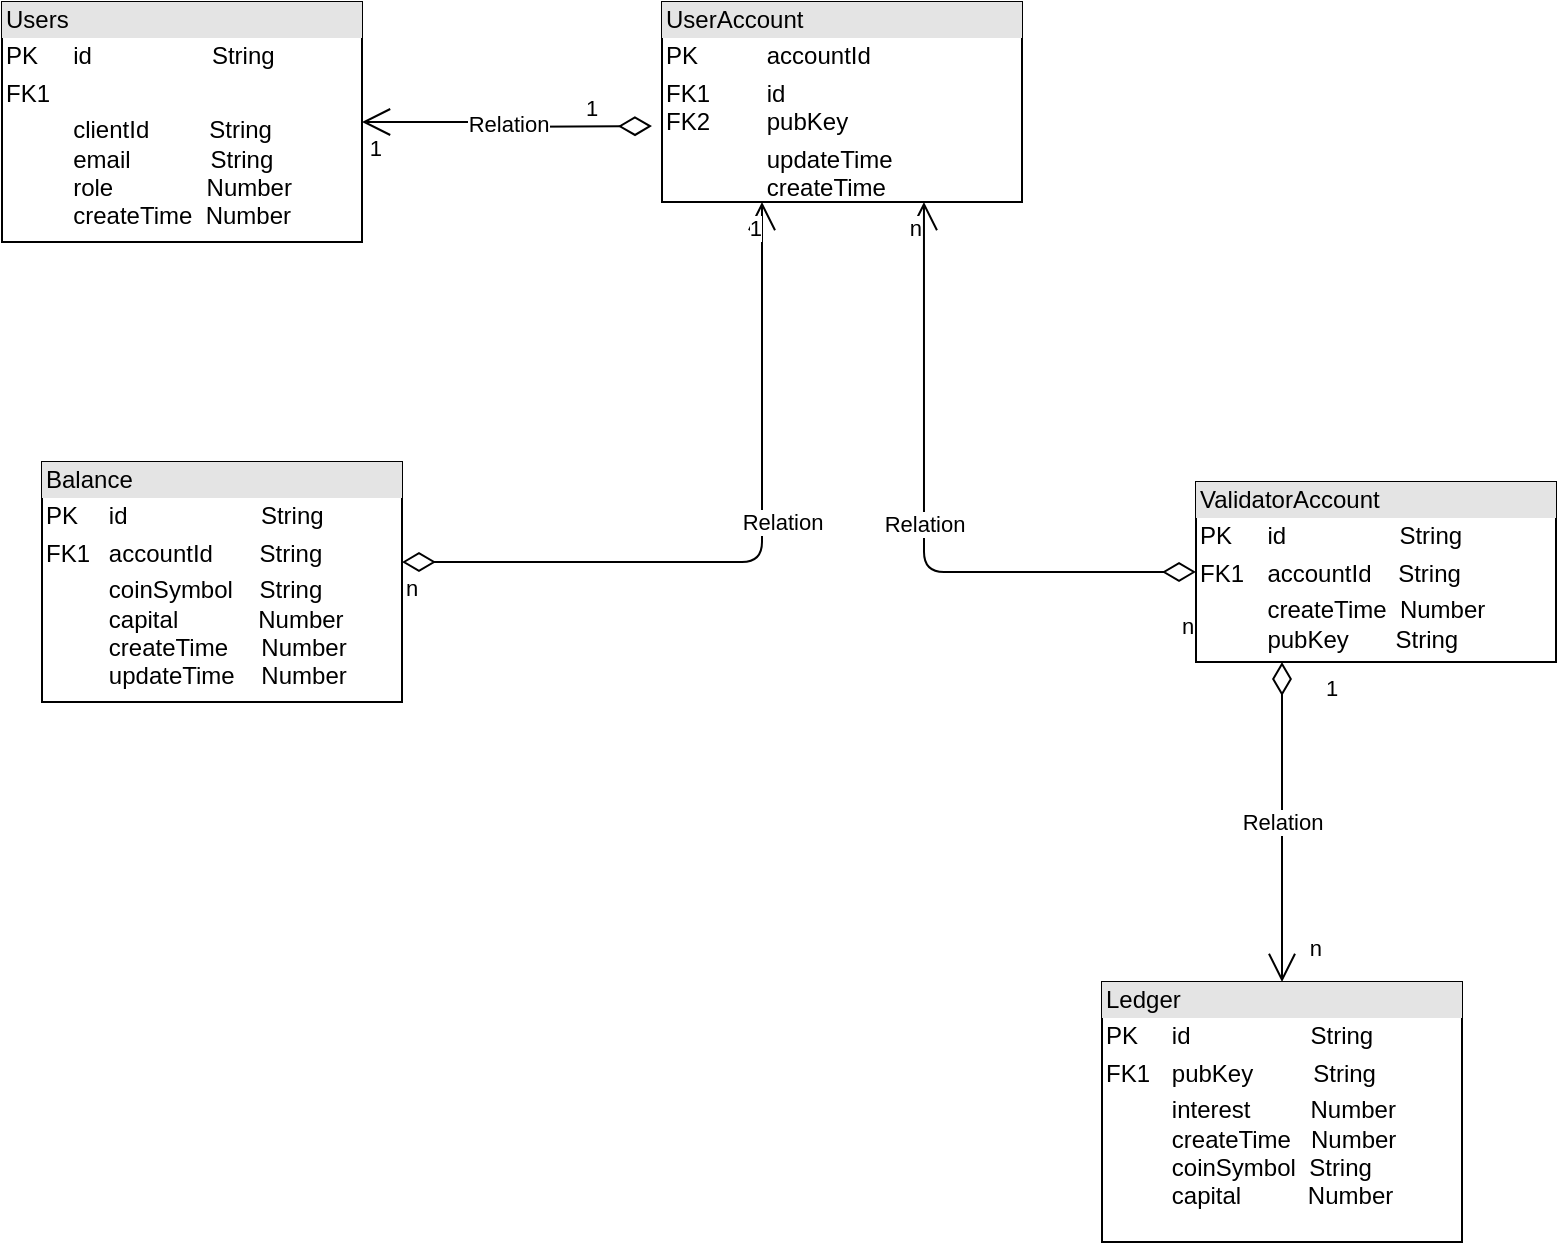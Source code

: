 <mxfile version="13.10.5" type="github">
  <diagram id="4KBtijwvLpDPA0yrNVM6" name="Page-1">
    <mxGraphModel dx="817" dy="646" grid="1" gridSize="10" guides="1" tooltips="1" connect="1" arrows="1" fold="1" page="1" pageScale="1" pageWidth="827" pageHeight="1169" math="0" shadow="0">
      <root>
        <mxCell id="0" />
        <mxCell id="1" parent="0" />
        <mxCell id="2dCae-smeq8dhZM-stZv-2" value="&lt;div style=&quot;box-sizing: border-box ; width: 100% ; background: #e4e4e4 ; padding: 2px&quot;&gt;Users&lt;/div&gt;&lt;table style=&quot;width: 100% ; font-size: 1em&quot; cellpadding=&quot;2&quot; cellspacing=&quot;0&quot;&gt;&lt;tbody&gt;&lt;tr&gt;&lt;td&gt;PK&lt;/td&gt;&lt;td&gt;id&amp;nbsp; &amp;nbsp; &amp;nbsp; &amp;nbsp; &amp;nbsp; &amp;nbsp; &amp;nbsp; &amp;nbsp; &amp;nbsp; String&lt;/td&gt;&lt;/tr&gt;&lt;tr&gt;&lt;td&gt;FK1&lt;/td&gt;&lt;td&gt;&lt;br&gt;&lt;/td&gt;&lt;/tr&gt;&lt;tr&gt;&lt;td&gt;&lt;/td&gt;&lt;td&gt;clientId&amp;nbsp; &amp;nbsp; &amp;nbsp; &amp;nbsp; &amp;nbsp;String&lt;br&gt;email&amp;nbsp; &amp;nbsp; &amp;nbsp; &amp;nbsp; &amp;nbsp; &amp;nbsp; String&lt;br&gt;role&amp;nbsp; &amp;nbsp; &amp;nbsp; &amp;nbsp; &amp;nbsp; &amp;nbsp; &amp;nbsp; Number&lt;br&gt;createTime&amp;nbsp; Number&lt;br&gt;&lt;br&gt;&lt;br&gt;&lt;/td&gt;&lt;/tr&gt;&lt;/tbody&gt;&lt;/table&gt;" style="verticalAlign=top;align=left;overflow=fill;html=1;" parent="1" vertex="1">
          <mxGeometry x="50" y="60" width="180" height="120" as="geometry" />
        </mxCell>
        <mxCell id="2dCae-smeq8dhZM-stZv-5" value="&lt;div style=&quot;box-sizing: border-box ; width: 100% ; background: #e4e4e4 ; padding: 2px&quot;&gt;Balance&lt;/div&gt;&lt;table style=&quot;width: 100% ; font-size: 1em&quot; cellpadding=&quot;2&quot; cellspacing=&quot;0&quot;&gt;&lt;tbody&gt;&lt;tr&gt;&lt;td&gt;PK&lt;/td&gt;&lt;td&gt;id&amp;nbsp; &amp;nbsp; &amp;nbsp; &amp;nbsp; &amp;nbsp; &amp;nbsp; &amp;nbsp; &amp;nbsp; &amp;nbsp; &amp;nbsp; String&lt;/td&gt;&lt;/tr&gt;&lt;tr&gt;&lt;td&gt;FK1&lt;/td&gt;&lt;td&gt;accountId&amp;nbsp; &amp;nbsp; &amp;nbsp; &amp;nbsp;String&lt;/td&gt;&lt;/tr&gt;&lt;tr&gt;&lt;td&gt;&lt;/td&gt;&lt;td&gt;coinSymbol&amp;nbsp; &amp;nbsp; String&lt;br&gt;capital&amp;nbsp; &amp;nbsp; &amp;nbsp; &amp;nbsp; &amp;nbsp; &amp;nbsp; Number&lt;br&gt;createTime&amp;nbsp; &amp;nbsp; &amp;nbsp;Number&lt;br&gt;updateTime&amp;nbsp; &amp;nbsp; Number&lt;/td&gt;&lt;/tr&gt;&lt;/tbody&gt;&lt;/table&gt;" style="verticalAlign=top;align=left;overflow=fill;html=1;" parent="1" vertex="1">
          <mxGeometry x="70" y="290" width="180" height="120" as="geometry" />
        </mxCell>
        <mxCell id="6I5bSdhw8Pqrt3Q80-_E-1" value="Relation" style="endArrow=open;html=1;endSize=12;startArrow=diamondThin;startSize=14;startFill=0;edgeStyle=orthogonalEdgeStyle;" edge="1" parent="1" source="2dCae-smeq8dhZM-stZv-5">
          <mxGeometry x="0.111" y="-10" relative="1" as="geometry">
            <mxPoint x="330" y="330" as="sourcePoint" />
            <mxPoint x="430" y="160" as="targetPoint" />
            <Array as="points">
              <mxPoint x="430" y="340" />
            </Array>
            <mxPoint as="offset" />
          </mxGeometry>
        </mxCell>
        <mxCell id="6I5bSdhw8Pqrt3Q80-_E-2" value="n" style="edgeLabel;resizable=0;html=1;align=left;verticalAlign=top;" connectable="0" vertex="1" parent="6I5bSdhw8Pqrt3Q80-_E-1">
          <mxGeometry x="-1" relative="1" as="geometry" />
        </mxCell>
        <mxCell id="6I5bSdhw8Pqrt3Q80-_E-3" value="1" style="edgeLabel;resizable=0;html=1;align=right;verticalAlign=top;" connectable="0" vertex="1" parent="6I5bSdhw8Pqrt3Q80-_E-1">
          <mxGeometry x="1" relative="1" as="geometry" />
        </mxCell>
        <mxCell id="6I5bSdhw8Pqrt3Q80-_E-6" value="Relation" style="endArrow=open;html=1;endSize=12;startArrow=diamondThin;startSize=14;startFill=0;edgeStyle=orthogonalEdgeStyle;exitX=-0.028;exitY=0.578;exitDx=0;exitDy=0;exitPerimeter=0;entryX=1;entryY=0.5;entryDx=0;entryDy=0;" edge="1" parent="1" target="2dCae-smeq8dhZM-stZv-2">
          <mxGeometry relative="1" as="geometry">
            <mxPoint x="374.96" y="122.02" as="sourcePoint" />
            <mxPoint x="250" y="150" as="targetPoint" />
          </mxGeometry>
        </mxCell>
        <mxCell id="6I5bSdhw8Pqrt3Q80-_E-7" value="1" style="edgeLabel;resizable=0;html=1;align=left;verticalAlign=top;" connectable="0" vertex="1" parent="6I5bSdhw8Pqrt3Q80-_E-6">
          <mxGeometry x="-1" relative="1" as="geometry">
            <mxPoint x="-34.96" y="-22.02" as="offset" />
          </mxGeometry>
        </mxCell>
        <mxCell id="6I5bSdhw8Pqrt3Q80-_E-8" value="1" style="edgeLabel;resizable=0;html=1;align=right;verticalAlign=top;" connectable="0" vertex="1" parent="6I5bSdhw8Pqrt3Q80-_E-6">
          <mxGeometry x="1" relative="1" as="geometry">
            <mxPoint x="10.04" as="offset" />
          </mxGeometry>
        </mxCell>
        <mxCell id="6I5bSdhw8Pqrt3Q80-_E-9" value="&lt;div style=&quot;box-sizing: border-box ; width: 100% ; background: #e4e4e4 ; padding: 2px&quot;&gt;Ledger&lt;/div&gt;&lt;table style=&quot;width: 100% ; font-size: 1em&quot; cellpadding=&quot;2&quot; cellspacing=&quot;0&quot;&gt;&lt;tbody&gt;&lt;tr&gt;&lt;td&gt;PK&lt;/td&gt;&lt;td&gt;id&amp;nbsp; &amp;nbsp; &amp;nbsp; &amp;nbsp; &amp;nbsp; &amp;nbsp; &amp;nbsp; &amp;nbsp; &amp;nbsp; String&lt;/td&gt;&lt;/tr&gt;&lt;tr&gt;&lt;td&gt;FK1&lt;/td&gt;&lt;td&gt;pubKey&amp;nbsp; &amp;nbsp; &amp;nbsp; &amp;nbsp; &amp;nbsp;String&lt;br&gt;&lt;/td&gt;&lt;/tr&gt;&lt;tr&gt;&lt;td&gt;&lt;/td&gt;&lt;td&gt;interest&amp;nbsp; &amp;nbsp; &amp;nbsp; &amp;nbsp; &amp;nbsp;Number&lt;br&gt;createTime&amp;nbsp; &amp;nbsp;Number&lt;br&gt;coinSymbol&amp;nbsp; String&lt;br&gt;capital&amp;nbsp; &amp;nbsp; &amp;nbsp; &amp;nbsp; &amp;nbsp; Number&lt;/td&gt;&lt;/tr&gt;&lt;/tbody&gt;&lt;/table&gt;" style="verticalAlign=top;align=left;overflow=fill;html=1;" vertex="1" parent="1">
          <mxGeometry x="600" y="550" width="180" height="130" as="geometry" />
        </mxCell>
        <mxCell id="6I5bSdhw8Pqrt3Q80-_E-10" value="&lt;div style=&quot;box-sizing: border-box ; width: 100% ; background: #e4e4e4 ; padding: 2px&quot;&gt;ValidatorAccount&lt;/div&gt;&lt;table style=&quot;width: 100% ; font-size: 1em&quot; cellpadding=&quot;2&quot; cellspacing=&quot;0&quot;&gt;&lt;tbody&gt;&lt;tr&gt;&lt;td&gt;PK&lt;/td&gt;&lt;td&gt;id&amp;nbsp; &amp;nbsp; &amp;nbsp; &amp;nbsp; &amp;nbsp; &amp;nbsp; &amp;nbsp; &amp;nbsp; &amp;nbsp;String&lt;/td&gt;&lt;/tr&gt;&lt;tr&gt;&lt;td&gt;FK1&lt;/td&gt;&lt;td&gt;accountId&amp;nbsp; &amp;nbsp; String&lt;/td&gt;&lt;/tr&gt;&lt;tr&gt;&lt;td&gt;&lt;br&gt;&lt;/td&gt;&lt;td&gt;createTime&amp;nbsp; Number&lt;br&gt;pubKey&amp;nbsp; &amp;nbsp; &amp;nbsp; &amp;nbsp;String&lt;/td&gt;&lt;/tr&gt;&lt;/tbody&gt;&lt;/table&gt;" style="verticalAlign=top;align=left;overflow=fill;html=1;" vertex="1" parent="1">
          <mxGeometry x="647" y="300" width="180" height="90" as="geometry" />
        </mxCell>
        <mxCell id="6I5bSdhw8Pqrt3Q80-_E-11" value="Relation" style="endArrow=open;html=1;endSize=12;startArrow=diamondThin;startSize=14;startFill=0;edgeStyle=orthogonalEdgeStyle;entryX=0.75;entryY=1;entryDx=0;entryDy=0;exitX=0;exitY=0.5;exitDx=0;exitDy=0;" edge="1" parent="1" source="6I5bSdhw8Pqrt3Q80-_E-10">
          <mxGeometry relative="1" as="geometry">
            <mxPoint x="600" y="310" as="sourcePoint" />
            <mxPoint x="510.98" y="160" as="targetPoint" />
            <Array as="points">
              <mxPoint x="511" y="345" />
            </Array>
          </mxGeometry>
        </mxCell>
        <mxCell id="6I5bSdhw8Pqrt3Q80-_E-12" value="n" style="edgeLabel;resizable=0;html=1;align=left;verticalAlign=top;" connectable="0" vertex="1" parent="6I5bSdhw8Pqrt3Q80-_E-11">
          <mxGeometry x="-1" relative="1" as="geometry">
            <mxPoint x="-9.02" y="13.96" as="offset" />
          </mxGeometry>
        </mxCell>
        <mxCell id="6I5bSdhw8Pqrt3Q80-_E-13" value="n" style="edgeLabel;resizable=0;html=1;align=right;verticalAlign=top;" connectable="0" vertex="1" parent="6I5bSdhw8Pqrt3Q80-_E-11">
          <mxGeometry x="1" relative="1" as="geometry">
            <mxPoint x="-0.98" as="offset" />
          </mxGeometry>
        </mxCell>
        <mxCell id="6I5bSdhw8Pqrt3Q80-_E-14" value="Relation" style="endArrow=open;html=1;endSize=12;startArrow=diamondThin;startSize=14;startFill=0;edgeStyle=orthogonalEdgeStyle;" edge="1" parent="1" source="6I5bSdhw8Pqrt3Q80-_E-10" target="6I5bSdhw8Pqrt3Q80-_E-9">
          <mxGeometry relative="1" as="geometry">
            <mxPoint x="680" y="360" as="sourcePoint" />
            <mxPoint x="490" y="380" as="targetPoint" />
            <Array as="points">
              <mxPoint x="690" y="410" />
              <mxPoint x="690" y="410" />
            </Array>
          </mxGeometry>
        </mxCell>
        <mxCell id="6I5bSdhw8Pqrt3Q80-_E-15" value="1" style="edgeLabel;resizable=0;html=1;align=left;verticalAlign=top;" connectable="0" vertex="1" parent="6I5bSdhw8Pqrt3Q80-_E-14">
          <mxGeometry x="-1" relative="1" as="geometry">
            <mxPoint x="20" as="offset" />
          </mxGeometry>
        </mxCell>
        <mxCell id="6I5bSdhw8Pqrt3Q80-_E-16" value="n" style="edgeLabel;resizable=0;html=1;align=right;verticalAlign=top;" connectable="0" vertex="1" parent="6I5bSdhw8Pqrt3Q80-_E-14">
          <mxGeometry x="1" relative="1" as="geometry">
            <mxPoint x="20" y="-30" as="offset" />
          </mxGeometry>
        </mxCell>
        <mxCell id="6I5bSdhw8Pqrt3Q80-_E-17" value="&lt;div style=&quot;box-sizing: border-box ; width: 100% ; background: #e4e4e4 ; padding: 2px&quot;&gt;UserAccount&lt;/div&gt;&lt;table style=&quot;width: 100% ; font-size: 1em&quot; cellpadding=&quot;2&quot; cellspacing=&quot;0&quot;&gt;&lt;tbody&gt;&lt;tr&gt;&lt;td&gt;PK&lt;/td&gt;&lt;td&gt;accountId&lt;/td&gt;&lt;/tr&gt;&lt;tr&gt;&lt;td&gt;FK1&lt;br&gt;FK2&lt;/td&gt;&lt;td&gt;id&lt;br&gt;pubKey&lt;/td&gt;&lt;/tr&gt;&lt;tr&gt;&lt;td&gt;&lt;/td&gt;&lt;td&gt;updateTime&lt;br&gt;createTime&lt;br&gt;&lt;br&gt;&lt;/td&gt;&lt;/tr&gt;&lt;/tbody&gt;&lt;/table&gt;" style="verticalAlign=top;align=left;overflow=fill;html=1;" vertex="1" parent="1">
          <mxGeometry x="380" y="60" width="180" height="100" as="geometry" />
        </mxCell>
      </root>
    </mxGraphModel>
  </diagram>
</mxfile>
